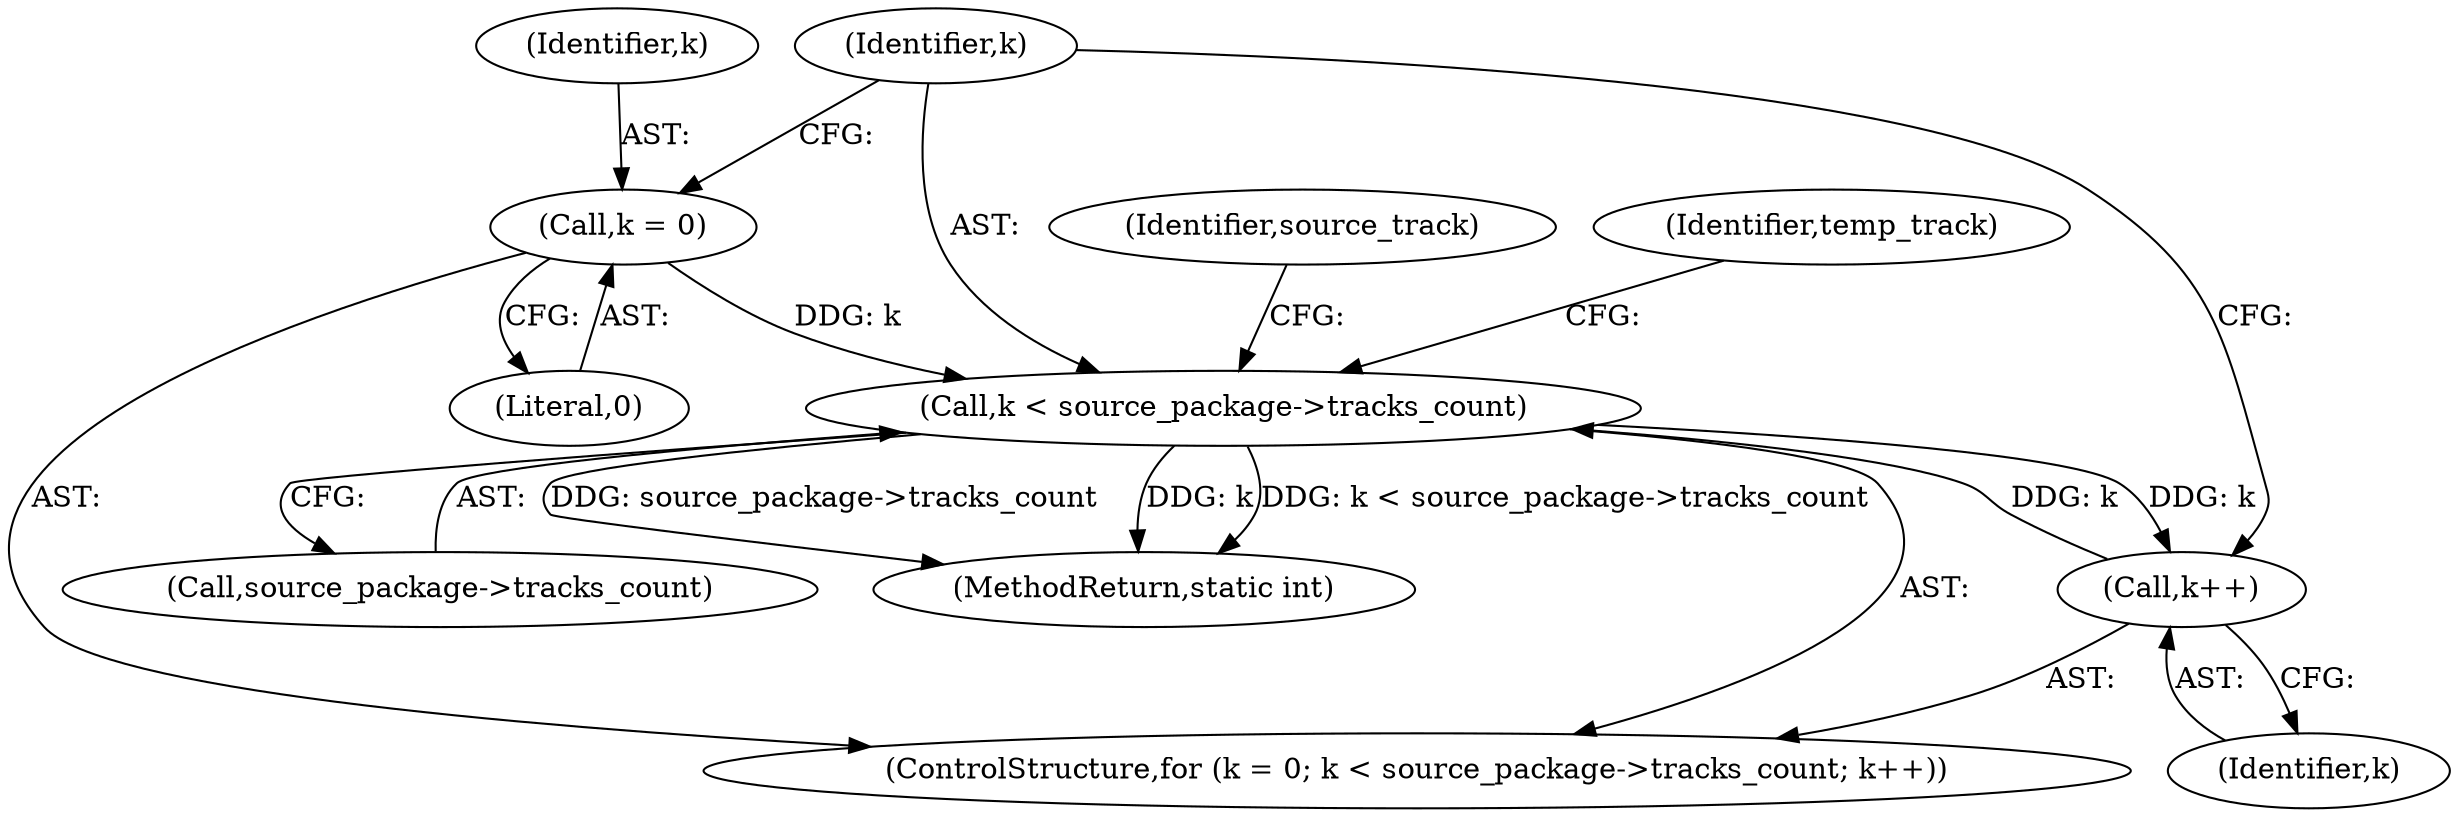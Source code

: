 digraph "0_FFmpeg_bab0716c7f4793ec42e05a5aa7e80d82a0dd4e75@pointer" {
"1000523" [label="(Call,k < source_package->tracks_count)"];
"1000528" [label="(Call,k++)"];
"1000523" [label="(Call,k < source_package->tracks_count)"];
"1000520" [label="(Call,k = 0)"];
"1000519" [label="(ControlStructure,for (k = 0; k < source_package->tracks_count; k++))"];
"1000525" [label="(Call,source_package->tracks_count)"];
"1000522" [label="(Literal,0)"];
"1000570" [label="(Identifier,source_track)"];
"1000520" [label="(Call,k = 0)"];
"1000534" [label="(Identifier,temp_track)"];
"1000521" [label="(Identifier,k)"];
"1000529" [label="(Identifier,k)"];
"1000528" [label="(Call,k++)"];
"1001991" [label="(MethodReturn,static int)"];
"1000523" [label="(Call,k < source_package->tracks_count)"];
"1000524" [label="(Identifier,k)"];
"1000523" -> "1000519"  [label="AST: "];
"1000523" -> "1000525"  [label="CFG: "];
"1000524" -> "1000523"  [label="AST: "];
"1000525" -> "1000523"  [label="AST: "];
"1000534" -> "1000523"  [label="CFG: "];
"1000570" -> "1000523"  [label="CFG: "];
"1000523" -> "1001991"  [label="DDG: source_package->tracks_count"];
"1000523" -> "1001991"  [label="DDG: k"];
"1000523" -> "1001991"  [label="DDG: k < source_package->tracks_count"];
"1000528" -> "1000523"  [label="DDG: k"];
"1000520" -> "1000523"  [label="DDG: k"];
"1000523" -> "1000528"  [label="DDG: k"];
"1000528" -> "1000519"  [label="AST: "];
"1000528" -> "1000529"  [label="CFG: "];
"1000529" -> "1000528"  [label="AST: "];
"1000524" -> "1000528"  [label="CFG: "];
"1000520" -> "1000519"  [label="AST: "];
"1000520" -> "1000522"  [label="CFG: "];
"1000521" -> "1000520"  [label="AST: "];
"1000522" -> "1000520"  [label="AST: "];
"1000524" -> "1000520"  [label="CFG: "];
}
